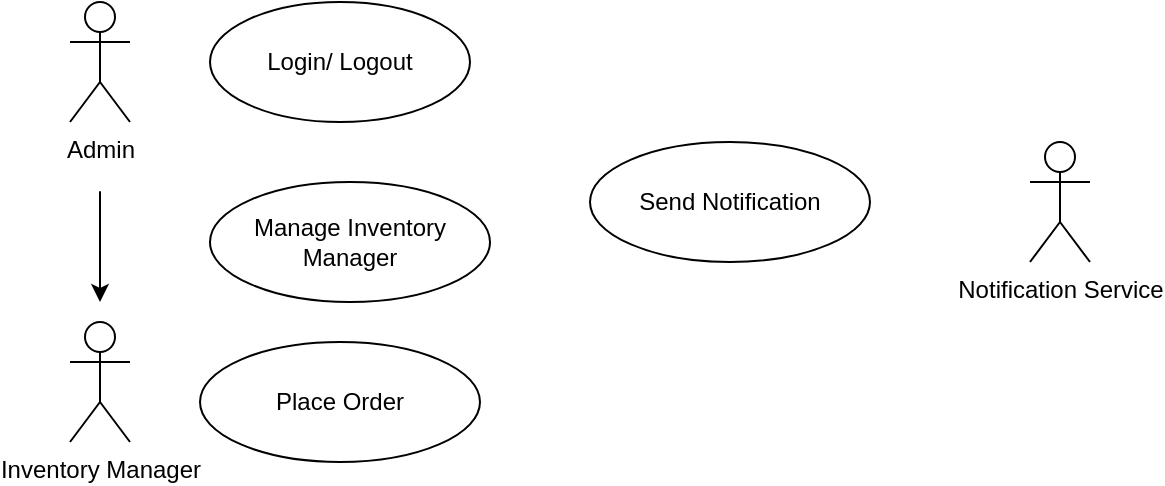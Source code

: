 <mxfile version="14.7.6" type="github">
  <diagram id="OZXWQj-LqEaHSXUXZ2Ec" name="Page-1">
    <mxGraphModel dx="1038" dy="489" grid="1" gridSize="10" guides="1" tooltips="1" connect="1" arrows="1" fold="1" page="1" pageScale="1" pageWidth="827" pageHeight="1169" math="0" shadow="0">
      <root>
        <mxCell id="0" />
        <mxCell id="1" parent="0" />
        <mxCell id="iinrbFGJyuL8GoWahXYB-1" value="Admin" style="shape=umlActor;verticalLabelPosition=bottom;verticalAlign=top;html=1;outlineConnect=0;" vertex="1" parent="1">
          <mxGeometry x="100" y="30" width="30" height="60" as="geometry" />
        </mxCell>
        <mxCell id="iinrbFGJyuL8GoWahXYB-2" value="Inventory Manager" style="shape=umlActor;verticalLabelPosition=bottom;verticalAlign=top;html=1;outlineConnect=0;" vertex="1" parent="1">
          <mxGeometry x="100" y="190" width="30" height="60" as="geometry" />
        </mxCell>
        <mxCell id="iinrbFGJyuL8GoWahXYB-5" value="" style="endArrow=classic;html=1;" edge="1" parent="1">
          <mxGeometry width="50" height="50" relative="1" as="geometry">
            <mxPoint x="115" y="150" as="sourcePoint" />
            <mxPoint x="115" y="180" as="targetPoint" />
            <Array as="points">
              <mxPoint x="115" y="120" />
            </Array>
          </mxGeometry>
        </mxCell>
        <mxCell id="iinrbFGJyuL8GoWahXYB-6" value="Notification Service" style="shape=umlActor;verticalLabelPosition=bottom;verticalAlign=top;html=1;outlineConnect=0;" vertex="1" parent="1">
          <mxGeometry x="580" y="100" width="30" height="60" as="geometry" />
        </mxCell>
        <mxCell id="iinrbFGJyuL8GoWahXYB-11" value="Login/ Logout" style="ellipse;whiteSpace=wrap;html=1;" vertex="1" parent="1">
          <mxGeometry x="170" y="30" width="130" height="60" as="geometry" />
        </mxCell>
        <mxCell id="iinrbFGJyuL8GoWahXYB-12" value="Manage Inventory&lt;br&gt;Manager" style="ellipse;whiteSpace=wrap;html=1;" vertex="1" parent="1">
          <mxGeometry x="170" y="120" width="140" height="60" as="geometry" />
        </mxCell>
        <mxCell id="iinrbFGJyuL8GoWahXYB-13" value="Place Order" style="ellipse;whiteSpace=wrap;html=1;" vertex="1" parent="1">
          <mxGeometry x="165" y="200" width="140" height="60" as="geometry" />
        </mxCell>
        <mxCell id="iinrbFGJyuL8GoWahXYB-14" value="Send Notification" style="ellipse;whiteSpace=wrap;html=1;" vertex="1" parent="1">
          <mxGeometry x="360" y="100" width="140" height="60" as="geometry" />
        </mxCell>
      </root>
    </mxGraphModel>
  </diagram>
</mxfile>
